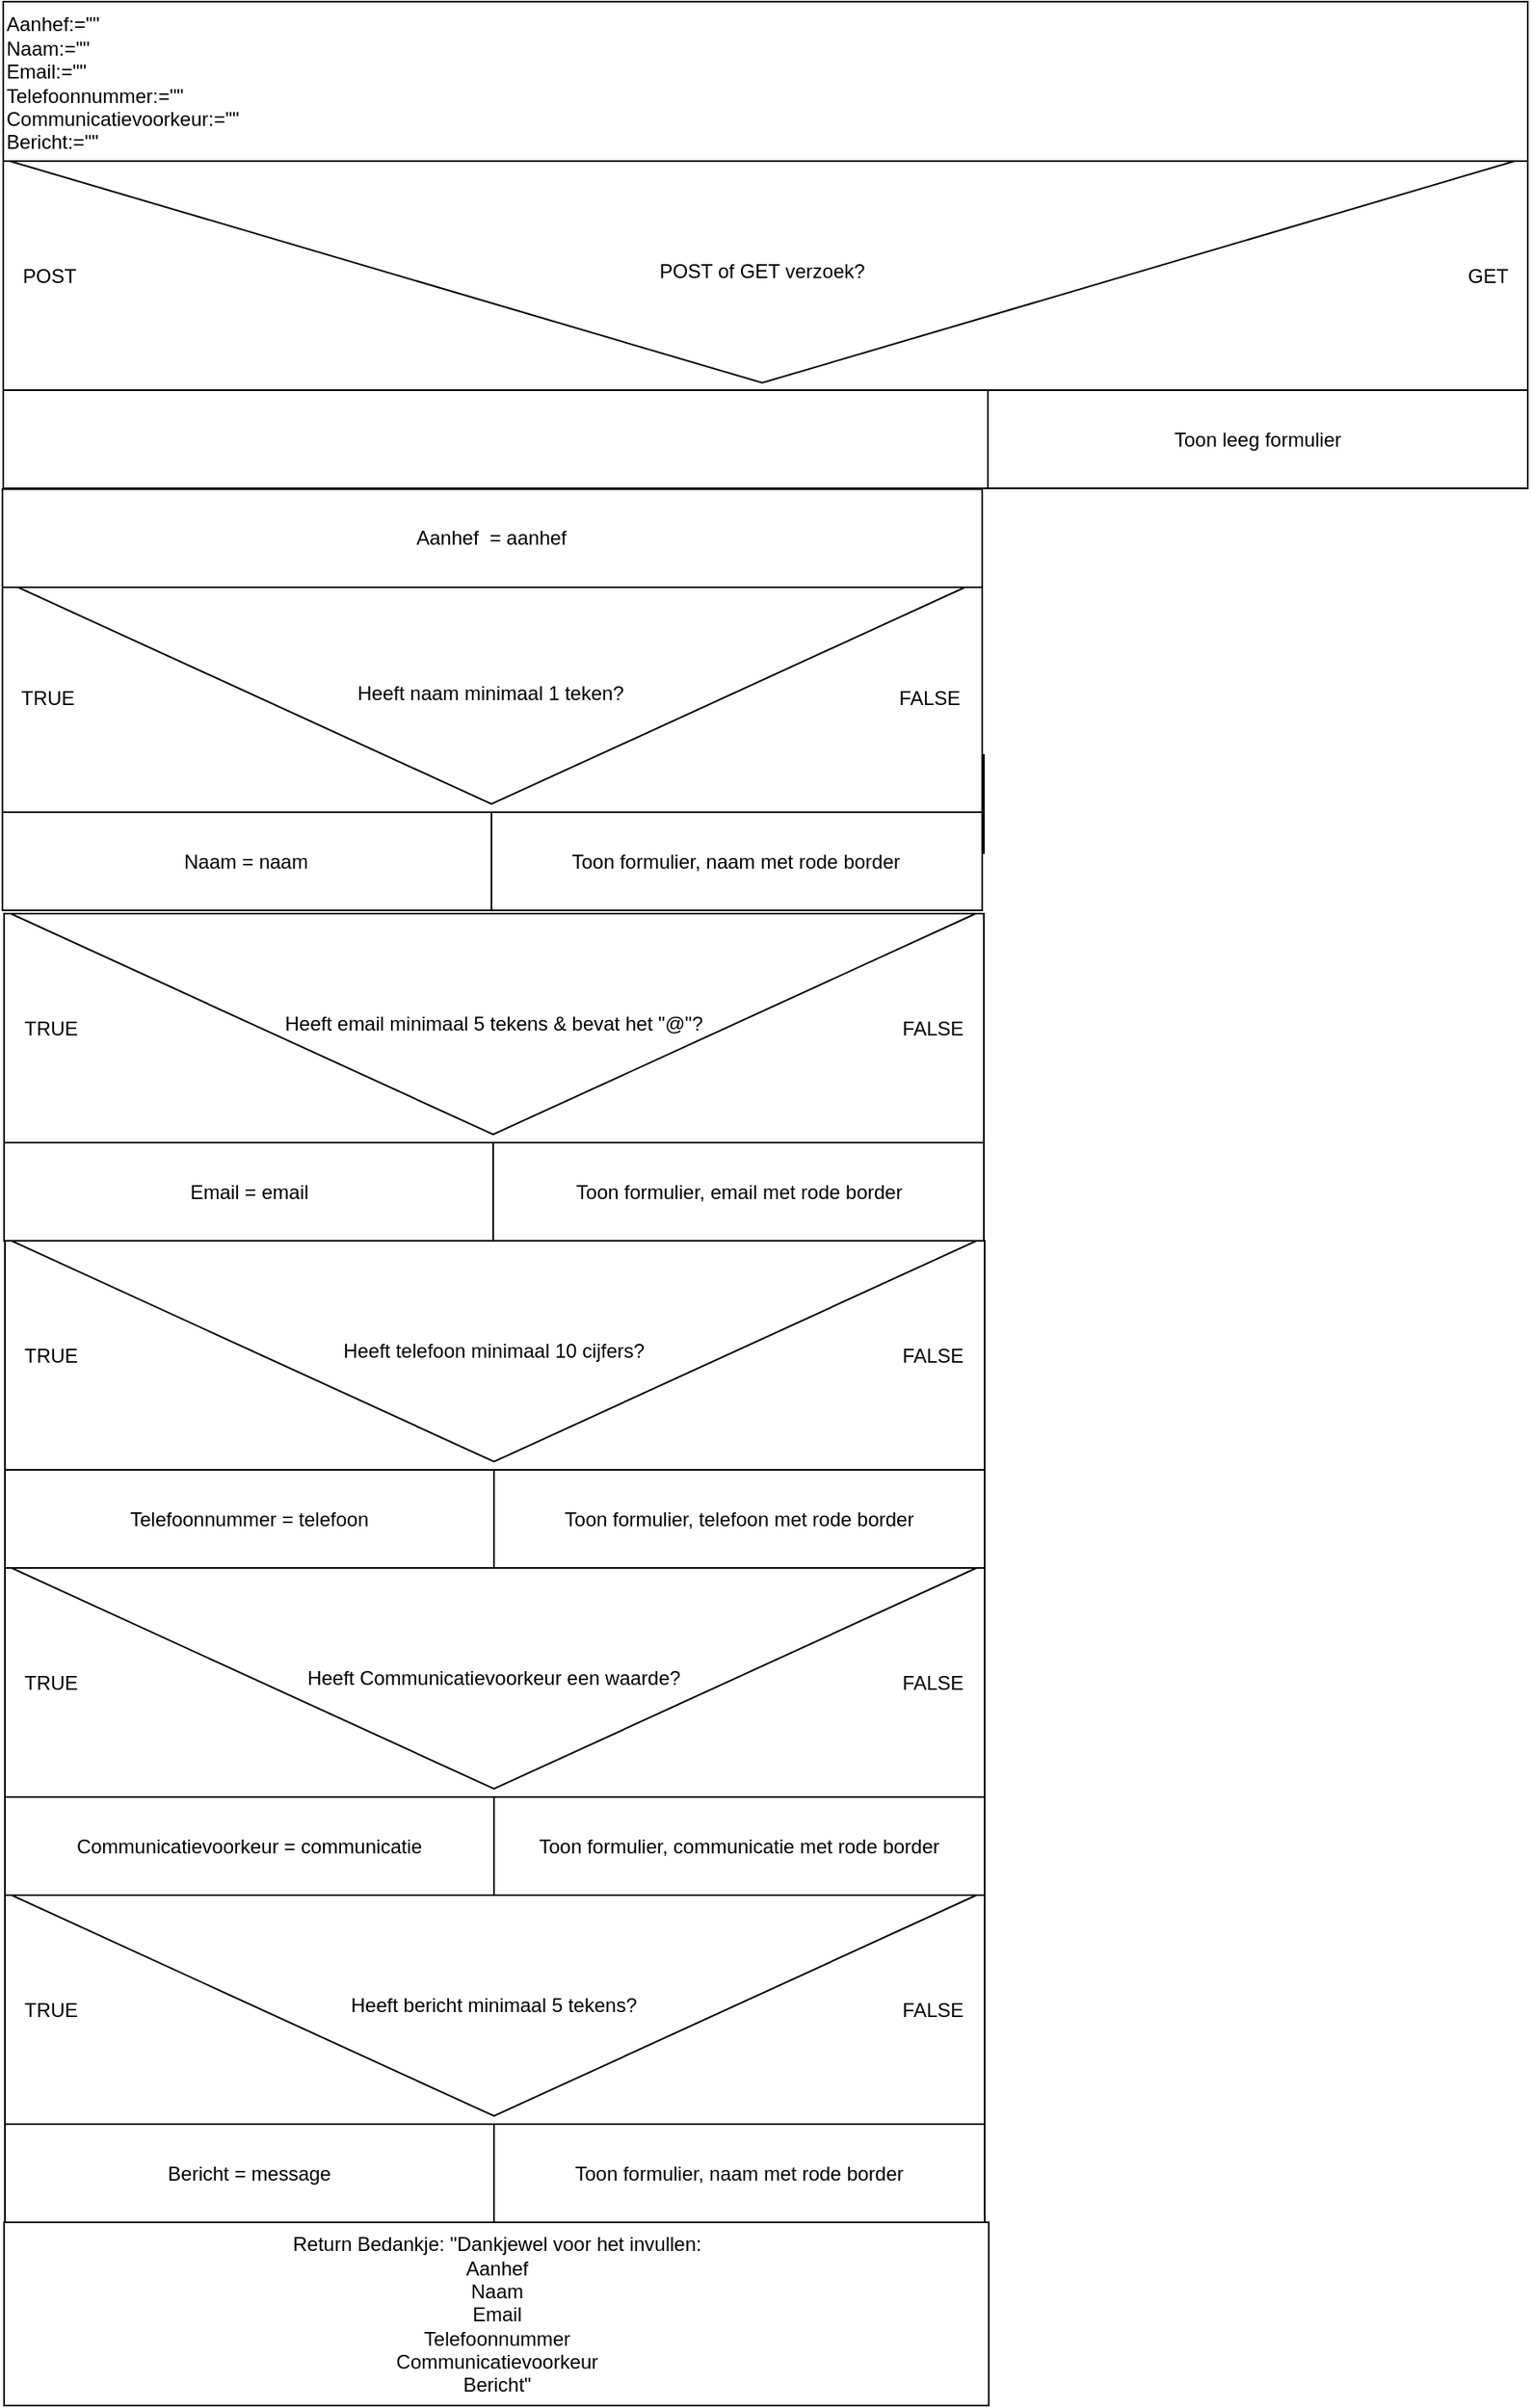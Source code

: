 <mxfile>
    <diagram id="Bh4braDU2LeeuMKHSdHY" name="Page-1">
        <mxGraphModel dx="1329" dy="2032" grid="1" gridSize="10" guides="1" tooltips="1" connect="1" arrows="1" fold="1" page="1" pageScale="1" pageWidth="850" pageHeight="1100" math="0" shadow="0">
            <root>
                <mxCell id="0"/>
                <mxCell id="1" parent="0"/>
                <mxCell id="4" value="Aanhef:=&quot;&quot;&lt;br&gt;Naam:=&quot;&quot;&lt;br&gt;Email:=&quot;&quot;&lt;br&gt;Telefoonnummer:=&quot;&quot;&lt;br&gt;Communicatievoorkeur:=&quot;&quot;&lt;br&gt;Bericht:=&quot;&quot;" style="rounded=0;whiteSpace=wrap;html=1;align=left;" vertex="1" parent="1">
                    <mxGeometry x="118" y="-30" width="932" height="100" as="geometry"/>
                </mxCell>
                <mxCell id="31" value="Aanhef&amp;nbsp; = aanhef" style="rounded=0;whiteSpace=wrap;html=1;align=center;" vertex="1" parent="1">
                    <mxGeometry x="118.51" y="430.5" width="598.99" height="60" as="geometry"/>
                </mxCell>
                <mxCell id="32" value="&amp;nbsp; &amp;nbsp;TRUE&lt;span style=&quot;white-space: pre;&quot;&gt;&#9;&lt;/span&gt;&lt;span style=&quot;white-space: pre;&quot;&gt;&#9;&lt;/span&gt;&lt;span style=&quot;white-space: pre;&quot;&gt;&#9;&lt;/span&gt;&lt;span style=&quot;white-space: pre;&quot;&gt;&#9;&lt;/span&gt;&lt;span style=&quot;white-space: pre;&quot;&gt;&#9;&lt;/span&gt;&lt;span style=&quot;white-space: pre;&quot;&gt;&#9;&lt;/span&gt;&lt;span style=&quot;white-space: pre;&quot;&gt;&#9;&lt;/span&gt;&lt;span style=&quot;white-space: pre;&quot;&gt;&#9;&lt;/span&gt;&lt;span style=&quot;white-space: pre;&quot;&gt;&#9;&lt;/span&gt;&lt;span style=&quot;white-space: pre;&quot;&gt;&#9;&lt;/span&gt;&lt;span style=&quot;white-space: pre;&quot;&gt;&#9;&lt;/span&gt;&lt;span style=&quot;white-space: pre;&quot;&gt;&#9;&lt;/span&gt;&lt;span style=&quot;white-space: pre;&quot;&gt;&#9;&lt;/span&gt;&lt;span style=&quot;white-space: pre;&quot;&gt;&#9;&lt;/span&gt;&amp;nbsp;&amp;nbsp;&lt;span style=&quot;white-space: pre;&quot;&gt;&#9;&lt;/span&gt;&lt;span style=&quot;white-space: pre;&quot;&gt;&#9;&lt;/span&gt;&lt;span style=&quot;white-space: pre;&quot;&gt;&#9;&lt;/span&gt;&lt;span style=&quot;white-space: pre;&quot;&gt;&#9;&lt;/span&gt;&lt;span style=&quot;white-space: pre;&quot;&gt;&#9;&lt;/span&gt;&amp;nbsp; &amp;nbsp; FALSE" style="rounded=0;whiteSpace=wrap;html=1;align=left;" vertex="1" parent="1">
                    <mxGeometry x="118.51" y="527.5" width="598.99" height="140" as="geometry"/>
                </mxCell>
                <mxCell id="33" value="&lt;div style=&quot;&quot;&gt;Heeft email minimaal 5 tekens &amp;amp; bevat het &quot;@&quot;?&lt;/div&gt;" style="triangle;whiteSpace=wrap;html=1;rotation=90;align=center;verticalAlign=middle;labelPosition=center;verticalLabelPosition=middle;horizontal=0;" vertex="1" parent="1">
                    <mxGeometry x="350" y="300" width="135" height="590" as="geometry"/>
                </mxCell>
                <mxCell id="34" value="Email = email" style="rounded=0;whiteSpace=wrap;html=1;" vertex="1" parent="1">
                    <mxGeometry x="118.51" y="667.5" width="298.99" height="60" as="geometry"/>
                </mxCell>
                <mxCell id="35" value="Toon formulier, email met rode border" style="rounded=0;whiteSpace=wrap;html=1;" vertex="1" parent="1">
                    <mxGeometry x="417.5" y="667.5" width="300" height="60" as="geometry"/>
                </mxCell>
                <mxCell id="36" value="&amp;nbsp; &amp;nbsp;TRUE&lt;span style=&quot;white-space: pre;&quot;&gt;&#9;&lt;/span&gt;&lt;span style=&quot;white-space: pre;&quot;&gt;&#9;&lt;/span&gt;&lt;span style=&quot;white-space: pre;&quot;&gt;&#9;&lt;/span&gt;&lt;span style=&quot;white-space: pre;&quot;&gt;&#9;&lt;/span&gt;&lt;span style=&quot;white-space: pre;&quot;&gt;&#9;&lt;/span&gt;&lt;span style=&quot;white-space: pre;&quot;&gt;&#9;&lt;/span&gt;&lt;span style=&quot;white-space: pre;&quot;&gt;&#9;&lt;/span&gt;&lt;span style=&quot;white-space: pre;&quot;&gt;&#9;&lt;/span&gt;&lt;span style=&quot;white-space: pre;&quot;&gt;&#9;&lt;/span&gt;&lt;span style=&quot;white-space: pre;&quot;&gt;&#9;&lt;/span&gt;&lt;span style=&quot;white-space: pre;&quot;&gt;&#9;&lt;/span&gt;&lt;span style=&quot;white-space: pre;&quot;&gt;&#9;&lt;/span&gt;&lt;span style=&quot;white-space: pre;&quot;&gt;&#9;&lt;/span&gt;&lt;span style=&quot;white-space: pre;&quot;&gt;&#9;&lt;/span&gt;&amp;nbsp;&amp;nbsp;&lt;span style=&quot;white-space: pre;&quot;&gt;&#9;&lt;/span&gt;&lt;span style=&quot;white-space: pre;&quot;&gt;&#9;&lt;/span&gt;&lt;span style=&quot;white-space: pre;&quot;&gt;&#9;&lt;/span&gt;&lt;span style=&quot;white-space: pre;&quot;&gt;&#9;&lt;/span&gt;&lt;span style=&quot;white-space: pre;&quot;&gt;&#9;&lt;/span&gt;&amp;nbsp; &amp;nbsp; FALSE" style="rounded=0;whiteSpace=wrap;html=1;align=left;" vertex="1" parent="1">
                    <mxGeometry x="119.02" y="727.5" width="598.99" height="140" as="geometry"/>
                </mxCell>
                <mxCell id="37" value="&lt;div style=&quot;&quot;&gt;Heeft telefoon minimaal 10 cijfers?&lt;/div&gt;" style="triangle;whiteSpace=wrap;html=1;rotation=90;align=center;verticalAlign=middle;labelPosition=center;verticalLabelPosition=middle;horizontal=0;" vertex="1" parent="1">
                    <mxGeometry x="350.51" y="500" width="135" height="590" as="geometry"/>
                </mxCell>
                <mxCell id="38" value="Telefoonnummer = telefoon" style="rounded=0;whiteSpace=wrap;html=1;" vertex="1" parent="1">
                    <mxGeometry x="119.02" y="867.5" width="298.99" height="60" as="geometry"/>
                </mxCell>
                <mxCell id="39" value="Toon formulier, telefoon met rode border" style="rounded=0;whiteSpace=wrap;html=1;" vertex="1" parent="1">
                    <mxGeometry x="418.01" y="867.5" width="300" height="60" as="geometry"/>
                </mxCell>
                <mxCell id="40" value="&amp;nbsp; &amp;nbsp;TRUE&lt;span style=&quot;white-space: pre;&quot;&gt;&#9;&lt;/span&gt;&lt;span style=&quot;white-space: pre;&quot;&gt;&#9;&lt;/span&gt;&lt;span style=&quot;white-space: pre;&quot;&gt;&#9;&lt;/span&gt;&lt;span style=&quot;white-space: pre;&quot;&gt;&#9;&lt;/span&gt;&lt;span style=&quot;white-space: pre;&quot;&gt;&#9;&lt;/span&gt;&lt;span style=&quot;white-space: pre;&quot;&gt;&#9;&lt;/span&gt;&lt;span style=&quot;white-space: pre;&quot;&gt;&#9;&lt;/span&gt;&lt;span style=&quot;white-space: pre;&quot;&gt;&#9;&lt;/span&gt;&lt;span style=&quot;white-space: pre;&quot;&gt;&#9;&lt;/span&gt;&lt;span style=&quot;white-space: pre;&quot;&gt;&#9;&lt;/span&gt;&lt;span style=&quot;white-space: pre;&quot;&gt;&#9;&lt;/span&gt;&lt;span style=&quot;white-space: pre;&quot;&gt;&#9;&lt;/span&gt;&lt;span style=&quot;white-space: pre;&quot;&gt;&#9;&lt;/span&gt;&lt;span style=&quot;white-space: pre;&quot;&gt;&#9;&lt;/span&gt;&amp;nbsp;&amp;nbsp;&lt;span style=&quot;white-space: pre;&quot;&gt;&#9;&lt;/span&gt;&lt;span style=&quot;white-space: pre;&quot;&gt;&#9;&lt;/span&gt;&lt;span style=&quot;white-space: pre;&quot;&gt;&#9;&lt;/span&gt;&lt;span style=&quot;white-space: pre;&quot;&gt;&#9;&lt;/span&gt;&lt;span style=&quot;white-space: pre;&quot;&gt;&#9;&lt;/span&gt;&amp;nbsp; &amp;nbsp; FALSE" style="rounded=0;whiteSpace=wrap;html=1;align=left;" vertex="1" parent="1">
                    <mxGeometry x="119.02" y="927.5" width="598.99" height="140" as="geometry"/>
                </mxCell>
                <mxCell id="41" value="&lt;div style=&quot;&quot;&gt;Heeft Communicatievoorkeur een waarde?&lt;/div&gt;" style="triangle;whiteSpace=wrap;html=1;rotation=90;align=center;verticalAlign=middle;labelPosition=center;verticalLabelPosition=middle;horizontal=0;" vertex="1" parent="1">
                    <mxGeometry x="350.51" y="700" width="135" height="590" as="geometry"/>
                </mxCell>
                <mxCell id="42" value="Communicatievoorkeur = communicatie" style="rounded=0;whiteSpace=wrap;html=1;" vertex="1" parent="1">
                    <mxGeometry x="119.02" y="1067.5" width="298.99" height="60" as="geometry"/>
                </mxCell>
                <mxCell id="43" value="Toon formulier, communicatie met rode border" style="rounded=0;whiteSpace=wrap;html=1;" vertex="1" parent="1">
                    <mxGeometry x="418.01" y="1067.5" width="300" height="60" as="geometry"/>
                </mxCell>
                <mxCell id="44" value="&amp;nbsp; &amp;nbsp;TRUE&lt;span style=&quot;white-space: pre;&quot;&gt;&#9;&lt;/span&gt;&lt;span style=&quot;white-space: pre;&quot;&gt;&#9;&lt;/span&gt;&lt;span style=&quot;white-space: pre;&quot;&gt;&#9;&lt;/span&gt;&lt;span style=&quot;white-space: pre;&quot;&gt;&#9;&lt;/span&gt;&lt;span style=&quot;white-space: pre;&quot;&gt;&#9;&lt;/span&gt;&lt;span style=&quot;white-space: pre;&quot;&gt;&#9;&lt;/span&gt;&lt;span style=&quot;white-space: pre;&quot;&gt;&#9;&lt;/span&gt;&lt;span style=&quot;white-space: pre;&quot;&gt;&#9;&lt;/span&gt;&lt;span style=&quot;white-space: pre;&quot;&gt;&#9;&lt;/span&gt;&lt;span style=&quot;white-space: pre;&quot;&gt;&#9;&lt;/span&gt;&lt;span style=&quot;white-space: pre;&quot;&gt;&#9;&lt;/span&gt;&lt;span style=&quot;white-space: pre;&quot;&gt;&#9;&lt;/span&gt;&lt;span style=&quot;white-space: pre;&quot;&gt;&#9;&lt;/span&gt;&lt;span style=&quot;white-space: pre;&quot;&gt;&#9;&lt;/span&gt;&amp;nbsp;&amp;nbsp;&lt;span style=&quot;white-space: pre;&quot;&gt;&#9;&lt;/span&gt;&lt;span style=&quot;white-space: pre;&quot;&gt;&#9;&lt;/span&gt;&lt;span style=&quot;white-space: pre;&quot;&gt;&#9;&lt;/span&gt;&lt;span style=&quot;white-space: pre;&quot;&gt;&#9;&lt;/span&gt;&lt;span style=&quot;white-space: pre;&quot;&gt;&#9;&lt;/span&gt;&amp;nbsp; &amp;nbsp; FALSE" style="rounded=0;whiteSpace=wrap;html=1;align=left;" vertex="1" parent="1">
                    <mxGeometry x="119.02" y="1127.5" width="598.99" height="140" as="geometry"/>
                </mxCell>
                <mxCell id="45" value="&lt;div style=&quot;&quot;&gt;Heeft bericht minimaal 5 tekens?&lt;/div&gt;" style="triangle;whiteSpace=wrap;html=1;rotation=90;align=center;verticalAlign=middle;labelPosition=center;verticalLabelPosition=middle;horizontal=0;" vertex="1" parent="1">
                    <mxGeometry x="350.51" y="900" width="135" height="590" as="geometry"/>
                </mxCell>
                <mxCell id="46" value="Bericht = message" style="rounded=0;whiteSpace=wrap;html=1;" vertex="1" parent="1">
                    <mxGeometry x="119.02" y="1267.5" width="298.99" height="60" as="geometry"/>
                </mxCell>
                <mxCell id="47" value="Toon formulier, naam met rode border" style="rounded=0;whiteSpace=wrap;html=1;" vertex="1" parent="1">
                    <mxGeometry x="418.01" y="1267.5" width="300" height="60" as="geometry"/>
                </mxCell>
                <mxCell id="48" value="&amp;nbsp; &amp;nbsp;TRUE&lt;span style=&quot;white-space: pre;&quot;&gt;&#9;&lt;/span&gt;&lt;span style=&quot;white-space: pre;&quot;&gt;&#9;&lt;/span&gt;&lt;span style=&quot;white-space: pre;&quot;&gt;&#9;&lt;/span&gt;&lt;span style=&quot;white-space: pre;&quot;&gt;&#9;&lt;/span&gt;&lt;span style=&quot;white-space: pre;&quot;&gt;&#9;&lt;/span&gt;&lt;span style=&quot;white-space: pre;&quot;&gt;&#9;&lt;/span&gt;&lt;span style=&quot;white-space: pre;&quot;&gt;&#9;&lt;/span&gt;&lt;span style=&quot;white-space: pre;&quot;&gt;&#9;&lt;/span&gt;&lt;span style=&quot;white-space: pre;&quot;&gt;&#9;&lt;/span&gt;&lt;span style=&quot;white-space: pre;&quot;&gt;&#9;&lt;/span&gt;&lt;span style=&quot;white-space: pre;&quot;&gt;&#9;&lt;/span&gt;&lt;span style=&quot;white-space: pre;&quot;&gt;&#9;&lt;/span&gt;&lt;span style=&quot;white-space: pre;&quot;&gt;&#9;&lt;/span&gt;&lt;span style=&quot;white-space: pre;&quot;&gt;&#9;&lt;/span&gt;&amp;nbsp;&amp;nbsp;&lt;span style=&quot;white-space: pre;&quot;&gt;&#9;&lt;/span&gt;&lt;span style=&quot;white-space: pre;&quot;&gt;&#9;&lt;/span&gt;&lt;span style=&quot;white-space: pre;&quot;&gt;&#9;&lt;/span&gt;&lt;span style=&quot;white-space: pre;&quot;&gt;&#9;&lt;/span&gt;&lt;span style=&quot;white-space: pre;&quot;&gt;&#9;&lt;/span&gt;&amp;nbsp; &amp;nbsp; FALSE" style="rounded=0;whiteSpace=wrap;html=1;align=left;" vertex="1" parent="1">
                    <mxGeometry x="117.49" y="325.5" width="598.99" height="140" as="geometry"/>
                </mxCell>
                <mxCell id="49" value="&lt;div style=&quot;&quot;&gt;Heeft naam minimaal 1 teken?&lt;/div&gt;" style="triangle;whiteSpace=wrap;html=1;rotation=90;align=center;verticalAlign=middle;labelPosition=center;verticalLabelPosition=middle;horizontal=0;" vertex="1" parent="1">
                    <mxGeometry x="348.98" y="98" width="135" height="590" as="geometry"/>
                </mxCell>
                <mxCell id="50" value="Naam = naam" style="rounded=0;whiteSpace=wrap;html=1;" vertex="1" parent="1">
                    <mxGeometry x="117.49" y="465.5" width="298.99" height="60" as="geometry"/>
                </mxCell>
                <mxCell id="51" value="Toon formulier, naam met rode border" style="rounded=0;whiteSpace=wrap;html=1;" vertex="1" parent="1">
                    <mxGeometry x="416.48" y="465.5" width="300" height="60" as="geometry"/>
                </mxCell>
                <mxCell id="52" value="Aanhef&amp;nbsp; = aanhef" style="rounded=0;whiteSpace=wrap;html=1;align=center;" vertex="1" parent="1">
                    <mxGeometry x="117.49" y="268" width="598.99" height="60" as="geometry"/>
                </mxCell>
                <mxCell id="58" value="&amp;nbsp; &amp;nbsp;POST&lt;span style=&quot;white-space: pre;&quot;&gt;&#9;&lt;/span&gt;&lt;span style=&quot;white-space: pre;&quot;&gt;&#9;&lt;/span&gt;&lt;span style=&quot;white-space: pre;&quot;&gt;&#9;&lt;/span&gt;&lt;span style=&quot;white-space: pre;&quot;&gt;&#9;&lt;/span&gt;&lt;span style=&quot;white-space: pre;&quot;&gt;&#9;&lt;/span&gt;&lt;span style=&quot;white-space: pre;&quot;&gt;&#9;&lt;/span&gt;&lt;span style=&quot;white-space: pre;&quot;&gt;&#9;&lt;/span&gt;&lt;span style=&quot;white-space: pre;&quot;&gt;&#9;&lt;/span&gt;&lt;span style=&quot;white-space: pre;&quot;&gt;&#9;&lt;/span&gt;&lt;span style=&quot;white-space: pre;&quot;&gt;&#9;&lt;/span&gt;&lt;span style=&quot;white-space: pre;&quot;&gt;&#9;&lt;/span&gt;&lt;span style=&quot;white-space: pre;&quot;&gt;&#9;&lt;/span&gt;&lt;span style=&quot;white-space: pre;&quot;&gt;&#9;&lt;/span&gt;&lt;span style=&quot;white-space: pre;&quot;&gt;&#9;&lt;/span&gt;&amp;nbsp;&amp;nbsp;&lt;span style=&quot;white-space: pre;&quot;&gt;&#9;&lt;/span&gt;&lt;span style=&quot;white-space: pre;&quot;&gt;&#9;&lt;/span&gt;&lt;span style=&quot;white-space: pre;&quot;&gt;&#9;&lt;/span&gt;&lt;span style=&quot;white-space: pre;&quot;&gt;&#9;&lt;span style=&quot;white-space: pre;&quot;&gt;&#9;&lt;/span&gt;&lt;span style=&quot;white-space: pre;&quot;&gt;&#9;&lt;/span&gt;&lt;span style=&quot;white-space: pre;&quot;&gt;&#9;&lt;/span&gt;&lt;span style=&quot;white-space: pre;&quot;&gt;&#9;&lt;/span&gt;&lt;span style=&quot;white-space: pre;&quot;&gt;&#9;&lt;/span&gt;&lt;span style=&quot;white-space: pre;&quot;&gt;&#9;&lt;/span&gt;&lt;span style=&quot;white-space: pre;&quot;&gt;&#9;&lt;/span&gt;&lt;span style=&quot;white-space: pre;&quot;&gt;&#9;&lt;/span&gt;&lt;span style=&quot;white-space: pre;&quot;&gt;&#9;&lt;/span&gt;&lt;span style=&quot;white-space: pre;&quot;&gt;&#9;&lt;/span&gt;&lt;span style=&quot;white-space: pre;&quot;&gt;&#9;&lt;/span&gt;&lt;span style=&quot;white-space: pre;&quot;&gt;&#9;&lt;/span&gt;&lt;span style=&quot;white-space: pre;&quot;&gt;&#9;&lt;/span&gt;&lt;/span&gt;&lt;span style=&quot;white-space: pre;&quot;&gt;&#9;&lt;/span&gt;&amp;nbsp; &amp;nbsp; GET" style="rounded=0;whiteSpace=wrap;html=1;align=left;" vertex="1" parent="1">
                    <mxGeometry x="118" y="67.5" width="932" height="140" as="geometry"/>
                </mxCell>
                <mxCell id="59" value="&lt;div style=&quot;&quot;&gt;POST of GET verzoek?&lt;/div&gt;" style="triangle;whiteSpace=wrap;html=1;rotation=90;align=center;verticalAlign=middle;labelPosition=center;verticalLabelPosition=middle;horizontal=0;" vertex="1" parent="1">
                    <mxGeometry x="514.23" y="-324.74" width="135.51" height="920" as="geometry"/>
                </mxCell>
                <mxCell id="60" value="" style="rounded=0;whiteSpace=wrap;html=1;" vertex="1" parent="1">
                    <mxGeometry x="118" y="207.5" width="602" height="60" as="geometry"/>
                </mxCell>
                <mxCell id="61" value="Toon leeg formulier" style="rounded=0;whiteSpace=wrap;html=1;" vertex="1" parent="1">
                    <mxGeometry x="720" y="207.5" width="330" height="60" as="geometry"/>
                </mxCell>
                <mxCell id="63" value="Return Bedankje: &quot;Dankjewel voor het invullen: &lt;br&gt;Aanhef&lt;br&gt;Naam&lt;br&gt;Email&lt;br&gt;Telefoonnummer&lt;br&gt;Communicatievoorkeur&lt;br&gt;Bericht&quot;" style="rounded=0;whiteSpace=wrap;html=1;" vertex="1" parent="1">
                    <mxGeometry x="118.51" y="1327.5" width="602" height="112" as="geometry"/>
                </mxCell>
            </root>
        </mxGraphModel>
    </diagram>
</mxfile>